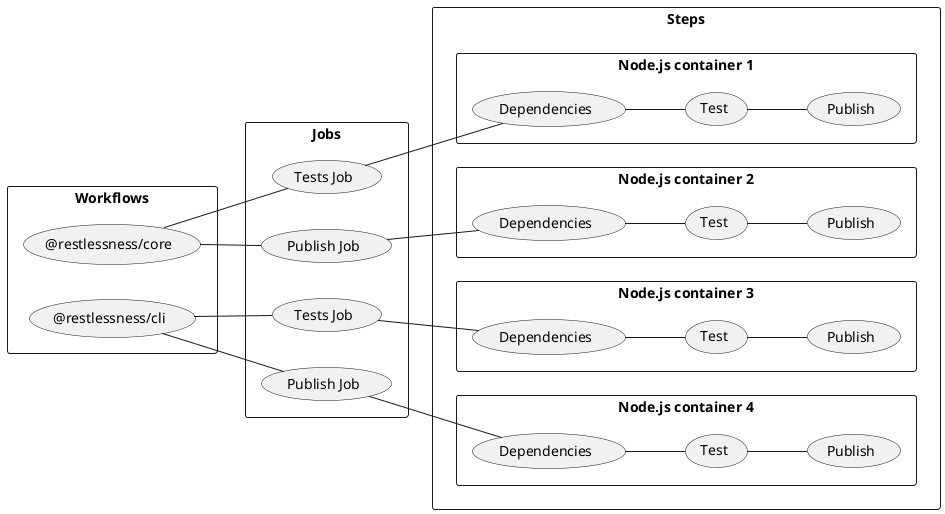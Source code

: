 @startuml CI Workflow

left to right direction

rectangle Workflows {
    (@restlessness/core) as core
    (@restlessness/cli) as cli
}

rectangle Jobs {
    (Tests Job) as core_job_test
    (Publish Job) as core_job_publish

    (Tests Job) as cli_job_test
    (Publish Job) as cli_job_publish
}

rectangle Steps {
    ' Core
    rectangle "Node.js container 1" {
        (Dependencies) as core_job_test_step_deps
        (Test) as core_job_test_step_test
        (Publish) as core_job_test_step_publish
        core_job_test_step_deps -- core_job_test_step_test
        core_job_test_step_test -- core_job_test_step_publish
    }
    rectangle "Node.js container 2" {
        (Dependencies) as core_job_publish_step_deps
        (Test) as core_job_publish_step_test
        (Publish) as core_job_publish_step_publish
        core_job_publish_step_deps -- core_job_publish_step_test
        core_job_publish_step_test -- core_job_publish_step_publish
    }

    ' CLI
    rectangle "Node.js container 3" {
        (Dependencies) as cli_job_test_step_deps
        (Test) as cli_job_test_step_test
        (Publish) as cli_job_test_step_publish
        cli_job_test_step_deps -- cli_job_test_step_test
        cli_job_test_step_test -- cli_job_test_step_publish
    }

    rectangle "Node.js container 4" {
        (Dependencies) as cli_job_publish_step_deps
        (Test) as cli_job_publish_step_test
        (Publish) as cli_job_publish_step_publish
        cli_job_publish_step_deps -- cli_job_publish_step_test
        cli_job_publish_step_test -- cli_job_publish_step_publish
    }

}

core -- core_job_test
core -- core_job_publish
core_job_test -- core_job_test_step_deps
core_job_publish -- core_job_publish_step_deps

cli -- cli_job_test
cli -- cli_job_publish
cli_job_test -- cli_job_test_step_deps
cli_job_publish -- cli_job_publish_step_deps

@enduml
